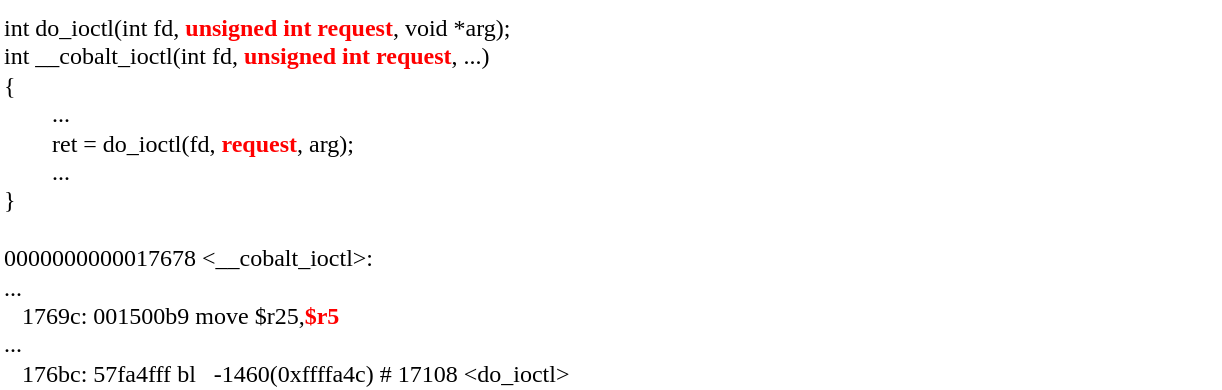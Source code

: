 <mxfile version="20.8.16" type="device"><diagram name="Page-1" id="9X0ESf6F69z7x2L2r5KG"><mxGraphModel dx="2704" dy="662" grid="1" gridSize="10" guides="1" tooltips="1" connect="1" arrows="1" fold="1" page="1" pageScale="1" pageWidth="827" pageHeight="1169" math="0" shadow="0"><root><mxCell id="0"/><mxCell id="1" parent="0"/><mxCell id="YRGdACz2NdePQLeItSf4-1" value="&lt;div&gt;&lt;div&gt;int do_ioctl(int fd, &lt;font color=&quot;#ff0000&quot;&gt;&lt;b&gt;unsigned int request&lt;/b&gt;&lt;/font&gt;, void *arg);&lt;br&gt;&lt;/div&gt;&lt;div&gt;int __cobalt_ioctl(int fd, &lt;b&gt;&lt;font color=&quot;#ff0000&quot;&gt;unsigned int request&lt;/font&gt;&lt;/b&gt;, ...)&lt;/div&gt;&lt;div&gt;{&lt;/div&gt;&lt;div&gt;&amp;nbsp; &amp;nbsp; &amp;nbsp; &amp;nbsp; ...&lt;/div&gt;&lt;div&gt;&lt;span style=&quot;&quot;&gt;&lt;/span&gt;&amp;nbsp; &amp;nbsp; &amp;nbsp; &amp;nbsp; ret = do_ioctl(fd, &lt;b&gt;&lt;font color=&quot;#ff0000&quot;&gt;request&lt;/font&gt;&lt;/b&gt;, arg);&lt;/div&gt;&lt;div&gt;&amp;nbsp; &amp;nbsp; &amp;nbsp; &amp;nbsp; ...&lt;/div&gt;&lt;div&gt;}&lt;/div&gt;&lt;/div&gt;&lt;div&gt;&lt;br&gt;&lt;/div&gt;&lt;div&gt;0000000000017678 &amp;lt;__cobalt_ioctl&amp;gt;:&lt;/div&gt;&lt;div&gt;...&lt;/div&gt;&lt;div&gt;&amp;nbsp; &amp;nbsp;1769c:&lt;span style=&quot;&quot;&gt;&#9;&lt;/span&gt;001500b9 &lt;span style=&quot;&quot;&gt;&#9;&lt;/span&gt;move&lt;span style=&quot;&quot;&gt;&#9;&lt;/span&gt;$r25,&lt;font color=&quot;#ff0000&quot;&gt;&lt;b&gt;$r5&lt;/b&gt;&lt;/font&gt;&lt;/div&gt;&lt;div&gt;...&lt;/div&gt;&lt;div&gt;&amp;nbsp; &amp;nbsp;176bc:&lt;span style=&quot;&quot;&gt;&#9;&lt;/span&gt;57fa4fff &lt;span style=&quot;&quot;&gt;&#9;&lt;/span&gt;bl&lt;span style=&quot;&quot;&gt;&amp;nbsp; &amp;nbsp;&lt;/span&gt;-1460(0xffffa4c) # 17108 &amp;lt;do_ioctl&amp;gt;&lt;/div&gt;" style="text;whiteSpace=wrap;html=1;fontFamily=Fira Code;" parent="1" vertex="1"><mxGeometry x="-1140" y="670" width="610" height="180" as="geometry"/></mxCell></root></mxGraphModel></diagram></mxfile>